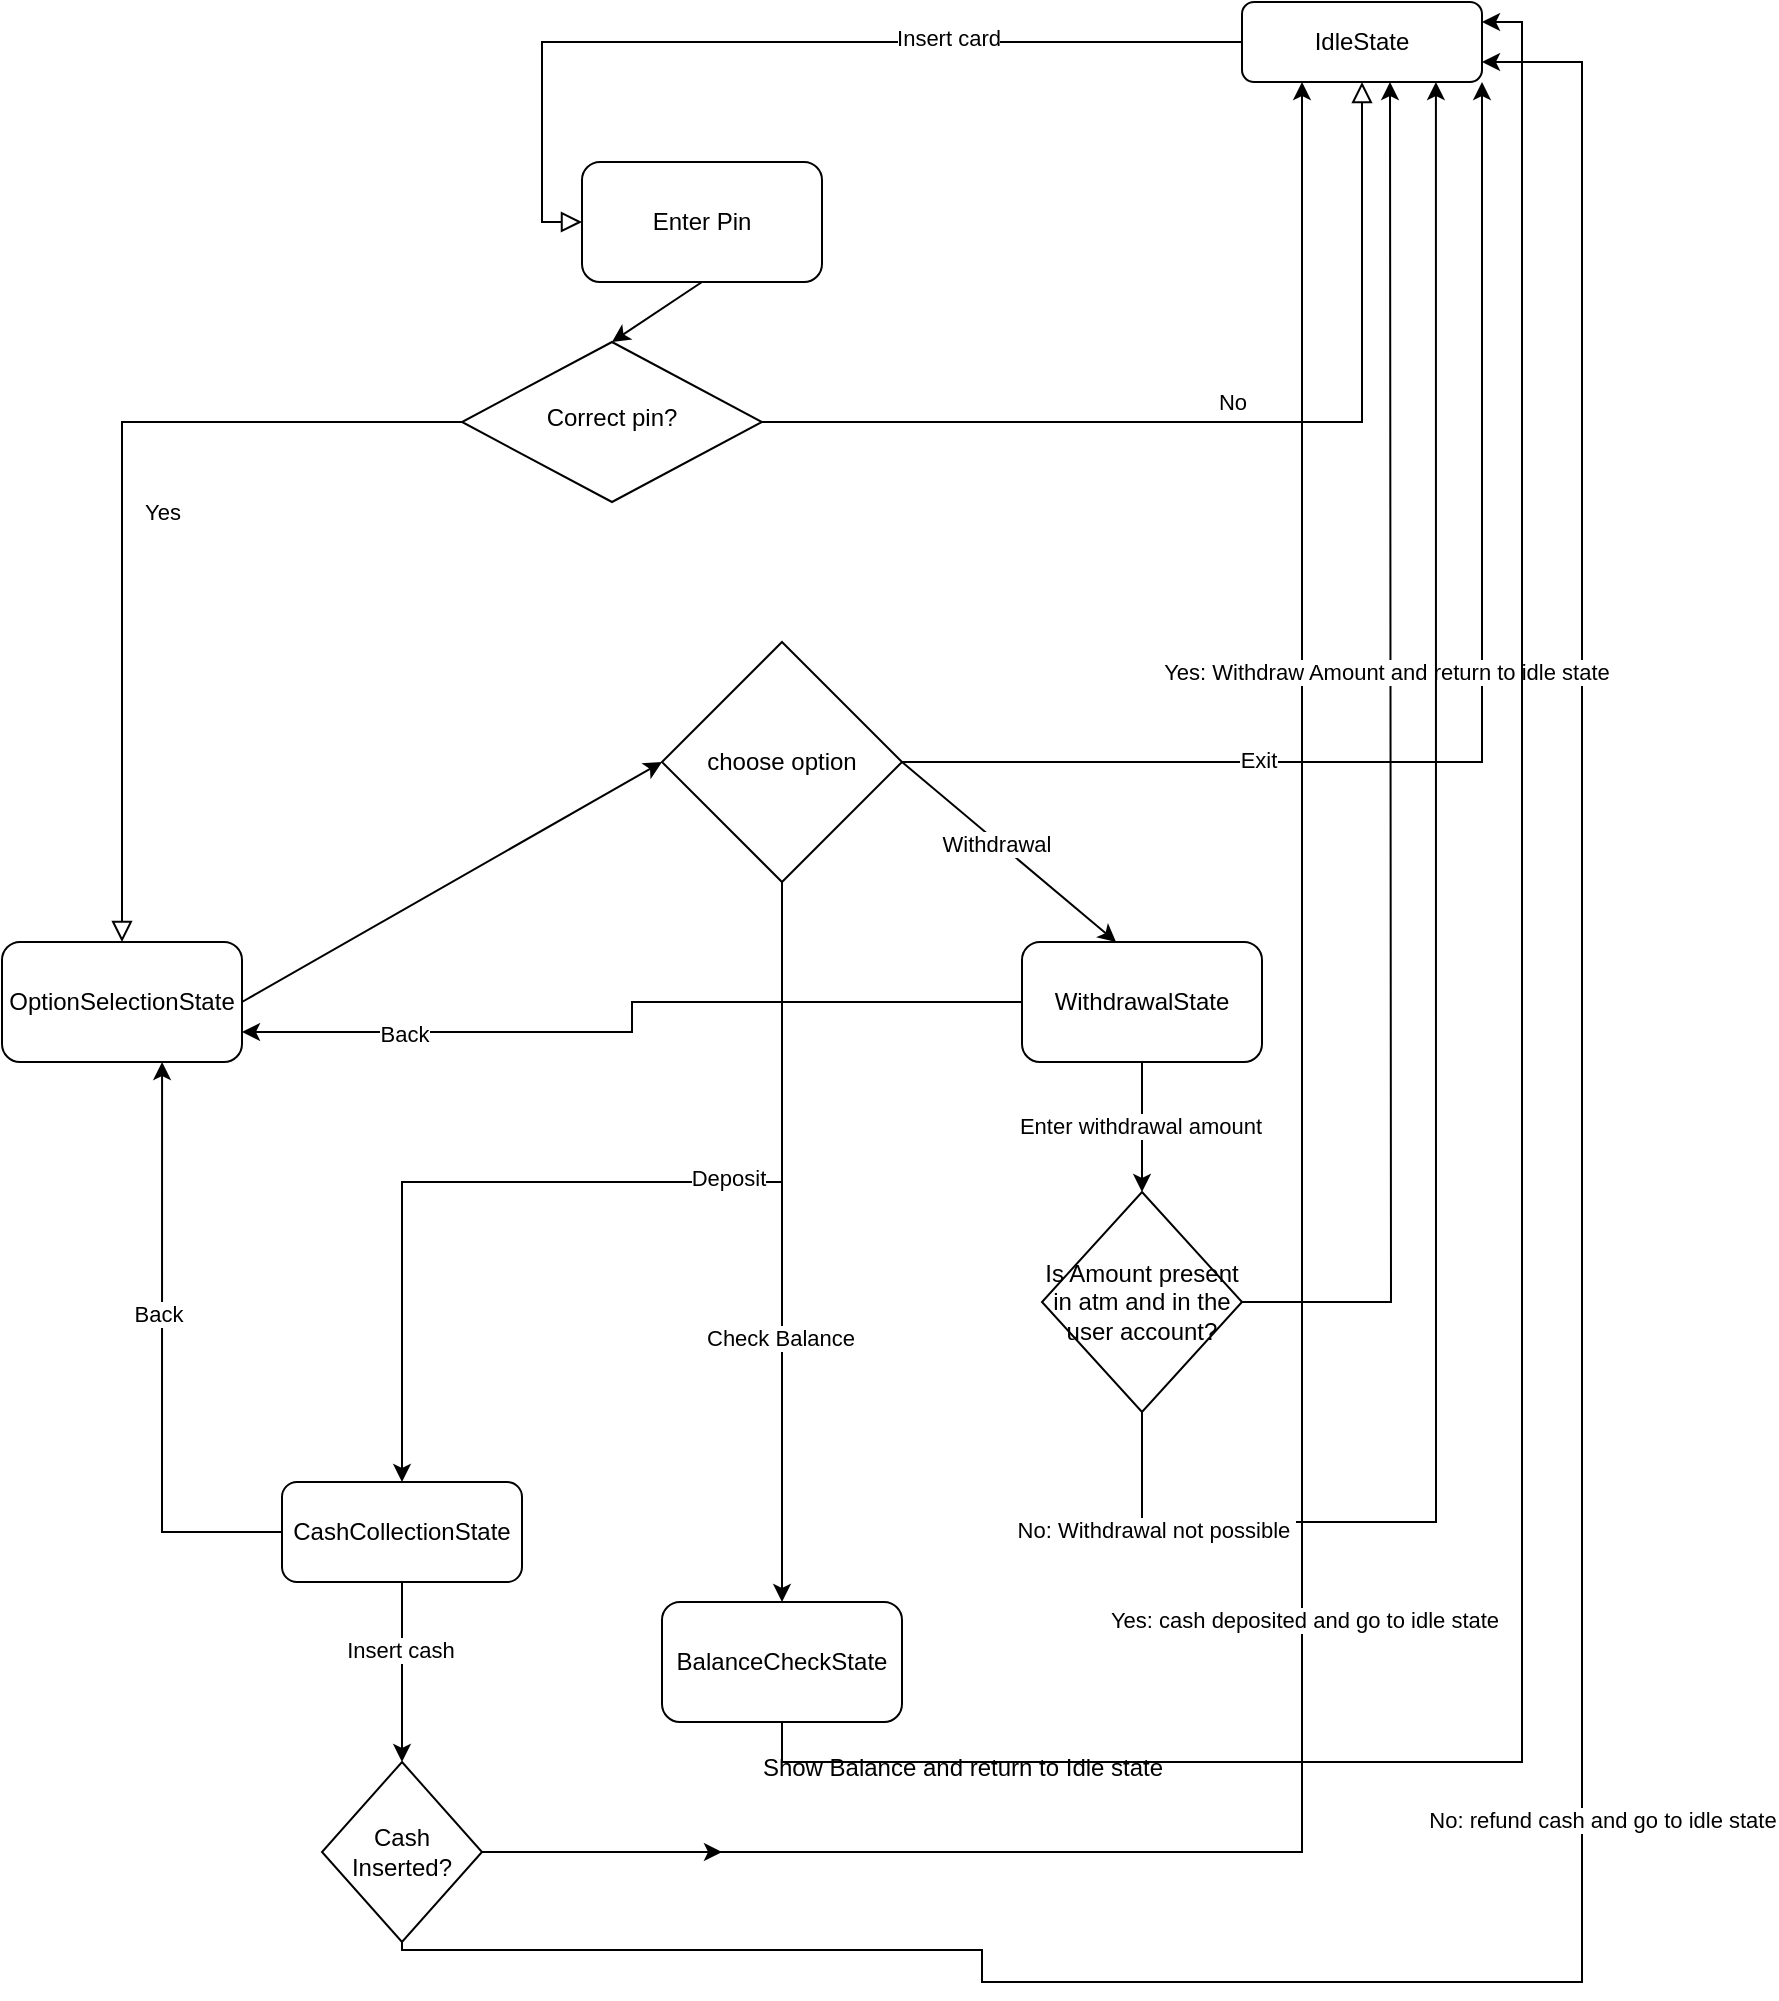 <mxfile version="24.3.1" type="github">
  <diagram id="C5RBs43oDa-KdzZeNtuy" name="Page-1">
    <mxGraphModel dx="1194" dy="1726" grid="1" gridSize="10" guides="1" tooltips="1" connect="1" arrows="1" fold="1" page="1" pageScale="1" pageWidth="827" pageHeight="1169" math="0" shadow="0">
      <root>
        <mxCell id="WIyWlLk6GJQsqaUBKTNV-0" />
        <mxCell id="WIyWlLk6GJQsqaUBKTNV-1" parent="WIyWlLk6GJQsqaUBKTNV-0" />
        <mxCell id="WIyWlLk6GJQsqaUBKTNV-2" value="" style="rounded=0;html=1;jettySize=auto;orthogonalLoop=1;fontSize=11;endArrow=block;endFill=0;endSize=8;strokeWidth=1;shadow=0;labelBackgroundColor=none;edgeStyle=orthogonalEdgeStyle;entryX=0;entryY=0.5;entryDx=0;entryDy=0;" parent="WIyWlLk6GJQsqaUBKTNV-1" source="WIyWlLk6GJQsqaUBKTNV-3" target="UaF7LtKX9_8WV50RicZ_-1" edge="1">
          <mxGeometry relative="1" as="geometry" />
        </mxCell>
        <mxCell id="UaF7LtKX9_8WV50RicZ_-0" value="Insert card" style="edgeLabel;html=1;align=center;verticalAlign=middle;resizable=0;points=[];" vertex="1" connectable="0" parent="WIyWlLk6GJQsqaUBKTNV-2">
          <mxGeometry x="-0.36" y="-2" relative="1" as="geometry">
            <mxPoint as="offset" />
          </mxGeometry>
        </mxCell>
        <mxCell id="WIyWlLk6GJQsqaUBKTNV-3" value="IdleState" style="rounded=1;whiteSpace=wrap;html=1;fontSize=12;glass=0;strokeWidth=1;shadow=0;" parent="WIyWlLk6GJQsqaUBKTNV-1" vertex="1">
          <mxGeometry x="680" y="-10" width="120" height="40" as="geometry" />
        </mxCell>
        <mxCell id="WIyWlLk6GJQsqaUBKTNV-4" value="Yes" style="rounded=0;html=1;jettySize=auto;orthogonalLoop=1;fontSize=11;endArrow=block;endFill=0;endSize=8;strokeWidth=1;shadow=0;labelBackgroundColor=none;edgeStyle=orthogonalEdgeStyle;entryX=0.5;entryY=0;entryDx=0;entryDy=0;" parent="WIyWlLk6GJQsqaUBKTNV-1" source="WIyWlLk6GJQsqaUBKTNV-6" target="UaF7LtKX9_8WV50RicZ_-6" edge="1">
          <mxGeometry y="20" relative="1" as="geometry">
            <mxPoint as="offset" />
            <mxPoint x="160" y="390" as="targetPoint" />
          </mxGeometry>
        </mxCell>
        <mxCell id="WIyWlLk6GJQsqaUBKTNV-5" value="No" style="edgeStyle=orthogonalEdgeStyle;rounded=0;html=1;jettySize=auto;orthogonalLoop=1;fontSize=11;endArrow=block;endFill=0;endSize=8;strokeWidth=1;shadow=0;labelBackgroundColor=none;" parent="WIyWlLk6GJQsqaUBKTNV-1" source="WIyWlLk6GJQsqaUBKTNV-6" target="WIyWlLk6GJQsqaUBKTNV-3" edge="1">
          <mxGeometry y="10" relative="1" as="geometry">
            <mxPoint as="offset" />
            <mxPoint x="640" y="390" as="targetPoint" />
          </mxGeometry>
        </mxCell>
        <mxCell id="WIyWlLk6GJQsqaUBKTNV-6" value="Correct pin?" style="rhombus;whiteSpace=wrap;html=1;shadow=0;fontFamily=Helvetica;fontSize=12;align=center;strokeWidth=1;spacing=6;spacingTop=-4;" parent="WIyWlLk6GJQsqaUBKTNV-1" vertex="1">
          <mxGeometry x="290" y="160" width="150" height="80" as="geometry" />
        </mxCell>
        <mxCell id="UaF7LtKX9_8WV50RicZ_-1" value="Enter Pin" style="rounded=1;whiteSpace=wrap;html=1;" vertex="1" parent="WIyWlLk6GJQsqaUBKTNV-1">
          <mxGeometry x="350" y="70" width="120" height="60" as="geometry" />
        </mxCell>
        <mxCell id="UaF7LtKX9_8WV50RicZ_-4" value="" style="endArrow=classic;html=1;rounded=0;entryX=0.5;entryY=0;entryDx=0;entryDy=0;" edge="1" parent="WIyWlLk6GJQsqaUBKTNV-1" target="WIyWlLk6GJQsqaUBKTNV-6">
          <mxGeometry width="50" height="50" relative="1" as="geometry">
            <mxPoint x="410" y="130" as="sourcePoint" />
            <mxPoint x="440" y="270" as="targetPoint" />
          </mxGeometry>
        </mxCell>
        <mxCell id="UaF7LtKX9_8WV50RicZ_-6" value="OptionSelectionState" style="rounded=1;whiteSpace=wrap;html=1;" vertex="1" parent="WIyWlLk6GJQsqaUBKTNV-1">
          <mxGeometry x="60" y="460" width="120" height="60" as="geometry" />
        </mxCell>
        <mxCell id="UaF7LtKX9_8WV50RicZ_-13" style="edgeStyle=orthogonalEdgeStyle;rounded=0;orthogonalLoop=1;jettySize=auto;html=1;entryX=1;entryY=1;entryDx=0;entryDy=0;" edge="1" parent="WIyWlLk6GJQsqaUBKTNV-1" source="UaF7LtKX9_8WV50RicZ_-7" target="WIyWlLk6GJQsqaUBKTNV-3">
          <mxGeometry relative="1" as="geometry" />
        </mxCell>
        <mxCell id="UaF7LtKX9_8WV50RicZ_-16" value="Exit" style="edgeLabel;html=1;align=center;verticalAlign=middle;resizable=0;points=[];" vertex="1" connectable="0" parent="UaF7LtKX9_8WV50RicZ_-13">
          <mxGeometry x="-0.435" y="1" relative="1" as="geometry">
            <mxPoint as="offset" />
          </mxGeometry>
        </mxCell>
        <mxCell id="UaF7LtKX9_8WV50RicZ_-14" style="edgeStyle=orthogonalEdgeStyle;rounded=0;orthogonalLoop=1;jettySize=auto;html=1;entryX=0.5;entryY=0;entryDx=0;entryDy=0;exitX=0.5;exitY=1;exitDx=0;exitDy=0;" edge="1" parent="WIyWlLk6GJQsqaUBKTNV-1" source="UaF7LtKX9_8WV50RicZ_-7" target="UaF7LtKX9_8WV50RicZ_-11">
          <mxGeometry relative="1" as="geometry">
            <mxPoint x="500" y="500" as="targetPoint" />
          </mxGeometry>
        </mxCell>
        <mxCell id="UaF7LtKX9_8WV50RicZ_-15" value="Deposit" style="edgeLabel;html=1;align=center;verticalAlign=middle;resizable=0;points=[];" vertex="1" connectable="0" parent="UaF7LtKX9_8WV50RicZ_-14">
          <mxGeometry x="-0.277" y="-2" relative="1" as="geometry">
            <mxPoint as="offset" />
          </mxGeometry>
        </mxCell>
        <mxCell id="UaF7LtKX9_8WV50RicZ_-44" style="edgeStyle=orthogonalEdgeStyle;rounded=0;orthogonalLoop=1;jettySize=auto;html=1;entryX=0.5;entryY=0;entryDx=0;entryDy=0;entryPerimeter=0;" edge="1" parent="WIyWlLk6GJQsqaUBKTNV-1" source="UaF7LtKX9_8WV50RicZ_-7" target="UaF7LtKX9_8WV50RicZ_-46">
          <mxGeometry relative="1" as="geometry">
            <mxPoint x="450" y="790" as="targetPoint" />
          </mxGeometry>
        </mxCell>
        <mxCell id="UaF7LtKX9_8WV50RicZ_-45" value="Check Balance" style="edgeLabel;html=1;align=center;verticalAlign=middle;resizable=0;points=[];" vertex="1" connectable="0" parent="UaF7LtKX9_8WV50RicZ_-44">
          <mxGeometry x="0.268" y="-1" relative="1" as="geometry">
            <mxPoint as="offset" />
          </mxGeometry>
        </mxCell>
        <mxCell id="UaF7LtKX9_8WV50RicZ_-7" value="choose option" style="rhombus;whiteSpace=wrap;html=1;" vertex="1" parent="WIyWlLk6GJQsqaUBKTNV-1">
          <mxGeometry x="390" y="310" width="120" height="120" as="geometry" />
        </mxCell>
        <mxCell id="UaF7LtKX9_8WV50RicZ_-8" value="" style="endArrow=classic;html=1;rounded=0;exitX=1;exitY=0.5;exitDx=0;exitDy=0;entryX=0;entryY=0.5;entryDx=0;entryDy=0;" edge="1" parent="WIyWlLk6GJQsqaUBKTNV-1" source="UaF7LtKX9_8WV50RicZ_-6" target="UaF7LtKX9_8WV50RicZ_-7">
          <mxGeometry width="50" height="50" relative="1" as="geometry">
            <mxPoint x="390" y="320" as="sourcePoint" />
            <mxPoint x="440" y="270" as="targetPoint" />
          </mxGeometry>
        </mxCell>
        <mxCell id="UaF7LtKX9_8WV50RicZ_-24" value="" style="edgeStyle=orthogonalEdgeStyle;rounded=0;orthogonalLoop=1;jettySize=auto;html=1;entryX=0.5;entryY=0;entryDx=0;entryDy=0;" edge="1" parent="WIyWlLk6GJQsqaUBKTNV-1" source="UaF7LtKX9_8WV50RicZ_-11" target="UaF7LtKX9_8WV50RicZ_-26">
          <mxGeometry relative="1" as="geometry" />
        </mxCell>
        <mxCell id="UaF7LtKX9_8WV50RicZ_-25" value="Insert cash" style="edgeLabel;html=1;align=center;verticalAlign=middle;resizable=0;points=[];" vertex="1" connectable="0" parent="UaF7LtKX9_8WV50RicZ_-24">
          <mxGeometry x="-0.253" y="-1" relative="1" as="geometry">
            <mxPoint as="offset" />
          </mxGeometry>
        </mxCell>
        <mxCell id="UaF7LtKX9_8WV50RicZ_-11" value="CashCollectionState" style="rounded=1;whiteSpace=wrap;html=1;" vertex="1" parent="WIyWlLk6GJQsqaUBKTNV-1">
          <mxGeometry x="200" y="730" width="120" height="50" as="geometry" />
        </mxCell>
        <mxCell id="UaF7LtKX9_8WV50RicZ_-12" value="" style="endArrow=classic;html=1;rounded=0;exitX=1;exitY=0.5;exitDx=0;exitDy=0;entryX=0.392;entryY=0;entryDx=0;entryDy=0;entryPerimeter=0;" edge="1" parent="WIyWlLk6GJQsqaUBKTNV-1" source="UaF7LtKX9_8WV50RicZ_-7" target="UaF7LtKX9_8WV50RicZ_-18">
          <mxGeometry width="50" height="50" relative="1" as="geometry">
            <mxPoint x="390" y="320" as="sourcePoint" />
            <mxPoint x="680" y="450" as="targetPoint" />
          </mxGeometry>
        </mxCell>
        <mxCell id="UaF7LtKX9_8WV50RicZ_-17" value="Withdrawal" style="edgeLabel;html=1;align=center;verticalAlign=middle;resizable=0;points=[];" vertex="1" connectable="0" parent="UaF7LtKX9_8WV50RicZ_-12">
          <mxGeometry x="-0.114" y="-1" relative="1" as="geometry">
            <mxPoint as="offset" />
          </mxGeometry>
        </mxCell>
        <mxCell id="UaF7LtKX9_8WV50RicZ_-21" style="edgeStyle=orthogonalEdgeStyle;rounded=0;orthogonalLoop=1;jettySize=auto;html=1;entryX=1;entryY=0.75;entryDx=0;entryDy=0;" edge="1" parent="WIyWlLk6GJQsqaUBKTNV-1" source="UaF7LtKX9_8WV50RicZ_-18" target="UaF7LtKX9_8WV50RicZ_-6">
          <mxGeometry relative="1" as="geometry" />
        </mxCell>
        <mxCell id="UaF7LtKX9_8WV50RicZ_-22" value="Back" style="edgeLabel;html=1;align=center;verticalAlign=middle;resizable=0;points=[];" vertex="1" connectable="0" parent="UaF7LtKX9_8WV50RicZ_-21">
          <mxGeometry x="0.6" y="1" relative="1" as="geometry">
            <mxPoint as="offset" />
          </mxGeometry>
        </mxCell>
        <mxCell id="UaF7LtKX9_8WV50RicZ_-34" style="edgeStyle=orthogonalEdgeStyle;rounded=0;orthogonalLoop=1;jettySize=auto;html=1;entryX=0.5;entryY=0;entryDx=0;entryDy=0;" edge="1" parent="WIyWlLk6GJQsqaUBKTNV-1" source="UaF7LtKX9_8WV50RicZ_-18" target="UaF7LtKX9_8WV50RicZ_-37">
          <mxGeometry relative="1" as="geometry">
            <mxPoint x="600" y="620" as="targetPoint" />
          </mxGeometry>
        </mxCell>
        <mxCell id="UaF7LtKX9_8WV50RicZ_-36" value="Enter withdrawal amount" style="edgeLabel;html=1;align=center;verticalAlign=middle;resizable=0;points=[];" vertex="1" connectable="0" parent="UaF7LtKX9_8WV50RicZ_-34">
          <mxGeometry x="-0.012" y="-1" relative="1" as="geometry">
            <mxPoint as="offset" />
          </mxGeometry>
        </mxCell>
        <mxCell id="UaF7LtKX9_8WV50RicZ_-18" value="WithdrawalState" style="rounded=1;whiteSpace=wrap;html=1;" vertex="1" parent="WIyWlLk6GJQsqaUBKTNV-1">
          <mxGeometry x="570" y="460" width="120" height="60" as="geometry" />
        </mxCell>
        <mxCell id="UaF7LtKX9_8WV50RicZ_-19" style="edgeStyle=orthogonalEdgeStyle;rounded=0;orthogonalLoop=1;jettySize=auto;html=1;entryX=0.667;entryY=1;entryDx=0;entryDy=0;entryPerimeter=0;" edge="1" parent="WIyWlLk6GJQsqaUBKTNV-1" source="UaF7LtKX9_8WV50RicZ_-11" target="UaF7LtKX9_8WV50RicZ_-6">
          <mxGeometry relative="1" as="geometry" />
        </mxCell>
        <mxCell id="UaF7LtKX9_8WV50RicZ_-20" value="Back" style="edgeLabel;html=1;align=center;verticalAlign=middle;resizable=0;points=[];" vertex="1" connectable="0" parent="UaF7LtKX9_8WV50RicZ_-19">
          <mxGeometry x="0.146" y="2" relative="1" as="geometry">
            <mxPoint as="offset" />
          </mxGeometry>
        </mxCell>
        <mxCell id="UaF7LtKX9_8WV50RicZ_-27" style="edgeStyle=orthogonalEdgeStyle;rounded=0;orthogonalLoop=1;jettySize=auto;html=1;" edge="1" parent="WIyWlLk6GJQsqaUBKTNV-1" source="UaF7LtKX9_8WV50RicZ_-26">
          <mxGeometry relative="1" as="geometry">
            <mxPoint x="420" y="915" as="targetPoint" />
          </mxGeometry>
        </mxCell>
        <mxCell id="UaF7LtKX9_8WV50RicZ_-29" style="edgeStyle=orthogonalEdgeStyle;rounded=0;orthogonalLoop=1;jettySize=auto;html=1;entryX=0.25;entryY=1;entryDx=0;entryDy=0;" edge="1" parent="WIyWlLk6GJQsqaUBKTNV-1" source="UaF7LtKX9_8WV50RicZ_-26" target="WIyWlLk6GJQsqaUBKTNV-3">
          <mxGeometry relative="1" as="geometry">
            <mxPoint x="230" y="1066" as="targetPoint" />
          </mxGeometry>
        </mxCell>
        <mxCell id="UaF7LtKX9_8WV50RicZ_-30" value="Yes: cash deposited and go to idle state" style="edgeLabel;html=1;align=center;verticalAlign=middle;resizable=0;points=[];" vertex="1" connectable="0" parent="UaF7LtKX9_8WV50RicZ_-29">
          <mxGeometry x="-0.188" y="-1" relative="1" as="geometry">
            <mxPoint as="offset" />
          </mxGeometry>
        </mxCell>
        <mxCell id="UaF7LtKX9_8WV50RicZ_-31" style="edgeStyle=orthogonalEdgeStyle;rounded=0;orthogonalLoop=1;jettySize=auto;html=1;exitX=0.5;exitY=1;exitDx=0;exitDy=0;" edge="1" parent="WIyWlLk6GJQsqaUBKTNV-1" source="UaF7LtKX9_8WV50RicZ_-26">
          <mxGeometry relative="1" as="geometry">
            <mxPoint x="800" y="20" as="targetPoint" />
            <mxPoint x="210" y="1000" as="sourcePoint" />
            <Array as="points">
              <mxPoint x="260" y="964" />
              <mxPoint x="550" y="964" />
              <mxPoint x="550" y="980" />
              <mxPoint x="850" y="980" />
              <mxPoint x="850" y="20" />
            </Array>
          </mxGeometry>
        </mxCell>
        <mxCell id="UaF7LtKX9_8WV50RicZ_-33" value="No: refund cash and go to idle state" style="edgeLabel;html=1;align=center;verticalAlign=middle;resizable=0;points=[];" vertex="1" connectable="0" parent="UaF7LtKX9_8WV50RicZ_-31">
          <mxGeometry x="0.057" y="-2" relative="1" as="geometry">
            <mxPoint x="8" y="165" as="offset" />
          </mxGeometry>
        </mxCell>
        <mxCell id="UaF7LtKX9_8WV50RicZ_-26" value="Cash Inserted?" style="rhombus;whiteSpace=wrap;html=1;" vertex="1" parent="WIyWlLk6GJQsqaUBKTNV-1">
          <mxGeometry x="220" y="870" width="80" height="90" as="geometry" />
        </mxCell>
        <mxCell id="UaF7LtKX9_8WV50RicZ_-38" style="edgeStyle=orthogonalEdgeStyle;rounded=0;orthogonalLoop=1;jettySize=auto;html=1;" edge="1" parent="WIyWlLk6GJQsqaUBKTNV-1" source="UaF7LtKX9_8WV50RicZ_-37">
          <mxGeometry relative="1" as="geometry">
            <mxPoint x="754" y="30" as="targetPoint" />
          </mxGeometry>
        </mxCell>
        <mxCell id="UaF7LtKX9_8WV50RicZ_-39" value="Yes: Withdraw Amount and return to idle state" style="edgeLabel;html=1;align=center;verticalAlign=middle;resizable=0;points=[];" vertex="1" connectable="0" parent="UaF7LtKX9_8WV50RicZ_-38">
          <mxGeometry x="0.138" y="2" relative="1" as="geometry">
            <mxPoint as="offset" />
          </mxGeometry>
        </mxCell>
        <mxCell id="UaF7LtKX9_8WV50RicZ_-41" style="edgeStyle=orthogonalEdgeStyle;rounded=0;orthogonalLoop=1;jettySize=auto;html=1;entryX=0.808;entryY=1;entryDx=0;entryDy=0;entryPerimeter=0;exitX=0.5;exitY=1;exitDx=0;exitDy=0;" edge="1" parent="WIyWlLk6GJQsqaUBKTNV-1" source="UaF7LtKX9_8WV50RicZ_-37" target="WIyWlLk6GJQsqaUBKTNV-3">
          <mxGeometry relative="1" as="geometry">
            <mxPoint x="719.96" y="85" as="targetPoint" />
            <mxPoint x="590" y="730" as="sourcePoint" />
            <Array as="points">
              <mxPoint x="630" y="750" />
              <mxPoint x="777" y="750" />
            </Array>
          </mxGeometry>
        </mxCell>
        <mxCell id="UaF7LtKX9_8WV50RicZ_-42" value="No: Withdrawal not possible&amp;nbsp;" style="edgeLabel;html=1;align=center;verticalAlign=middle;resizable=0;points=[];" vertex="1" connectable="0" parent="UaF7LtKX9_8WV50RicZ_-41">
          <mxGeometry x="-0.867" y="-4" relative="1" as="geometry">
            <mxPoint as="offset" />
          </mxGeometry>
        </mxCell>
        <mxCell id="UaF7LtKX9_8WV50RicZ_-37" value="Is Amount present in atm and in the user account?" style="rhombus;whiteSpace=wrap;html=1;" vertex="1" parent="WIyWlLk6GJQsqaUBKTNV-1">
          <mxGeometry x="580" y="585" width="100" height="110" as="geometry" />
        </mxCell>
        <mxCell id="UaF7LtKX9_8WV50RicZ_-48" value="" style="edgeStyle=orthogonalEdgeStyle;rounded=0;orthogonalLoop=1;jettySize=auto;html=1;entryX=1;entryY=0.25;entryDx=0;entryDy=0;exitX=0.5;exitY=1;exitDx=0;exitDy=0;" edge="1" parent="WIyWlLk6GJQsqaUBKTNV-1" source="UaF7LtKX9_8WV50RicZ_-46" target="WIyWlLk6GJQsqaUBKTNV-3">
          <mxGeometry relative="1" as="geometry">
            <mxPoint x="910" y="160" as="targetPoint" />
          </mxGeometry>
        </mxCell>
        <mxCell id="UaF7LtKX9_8WV50RicZ_-46" value="BalanceCheckState" style="rounded=1;whiteSpace=wrap;html=1;" vertex="1" parent="WIyWlLk6GJQsqaUBKTNV-1">
          <mxGeometry x="390" y="790" width="120" height="60" as="geometry" />
        </mxCell>
        <mxCell id="UaF7LtKX9_8WV50RicZ_-49" value="Show Balance and return to Idle state" style="text;html=1;align=center;verticalAlign=middle;resizable=0;points=[];autosize=1;strokeColor=none;fillColor=none;" vertex="1" parent="WIyWlLk6GJQsqaUBKTNV-1">
          <mxGeometry x="430" y="858" width="220" height="30" as="geometry" />
        </mxCell>
      </root>
    </mxGraphModel>
  </diagram>
</mxfile>

